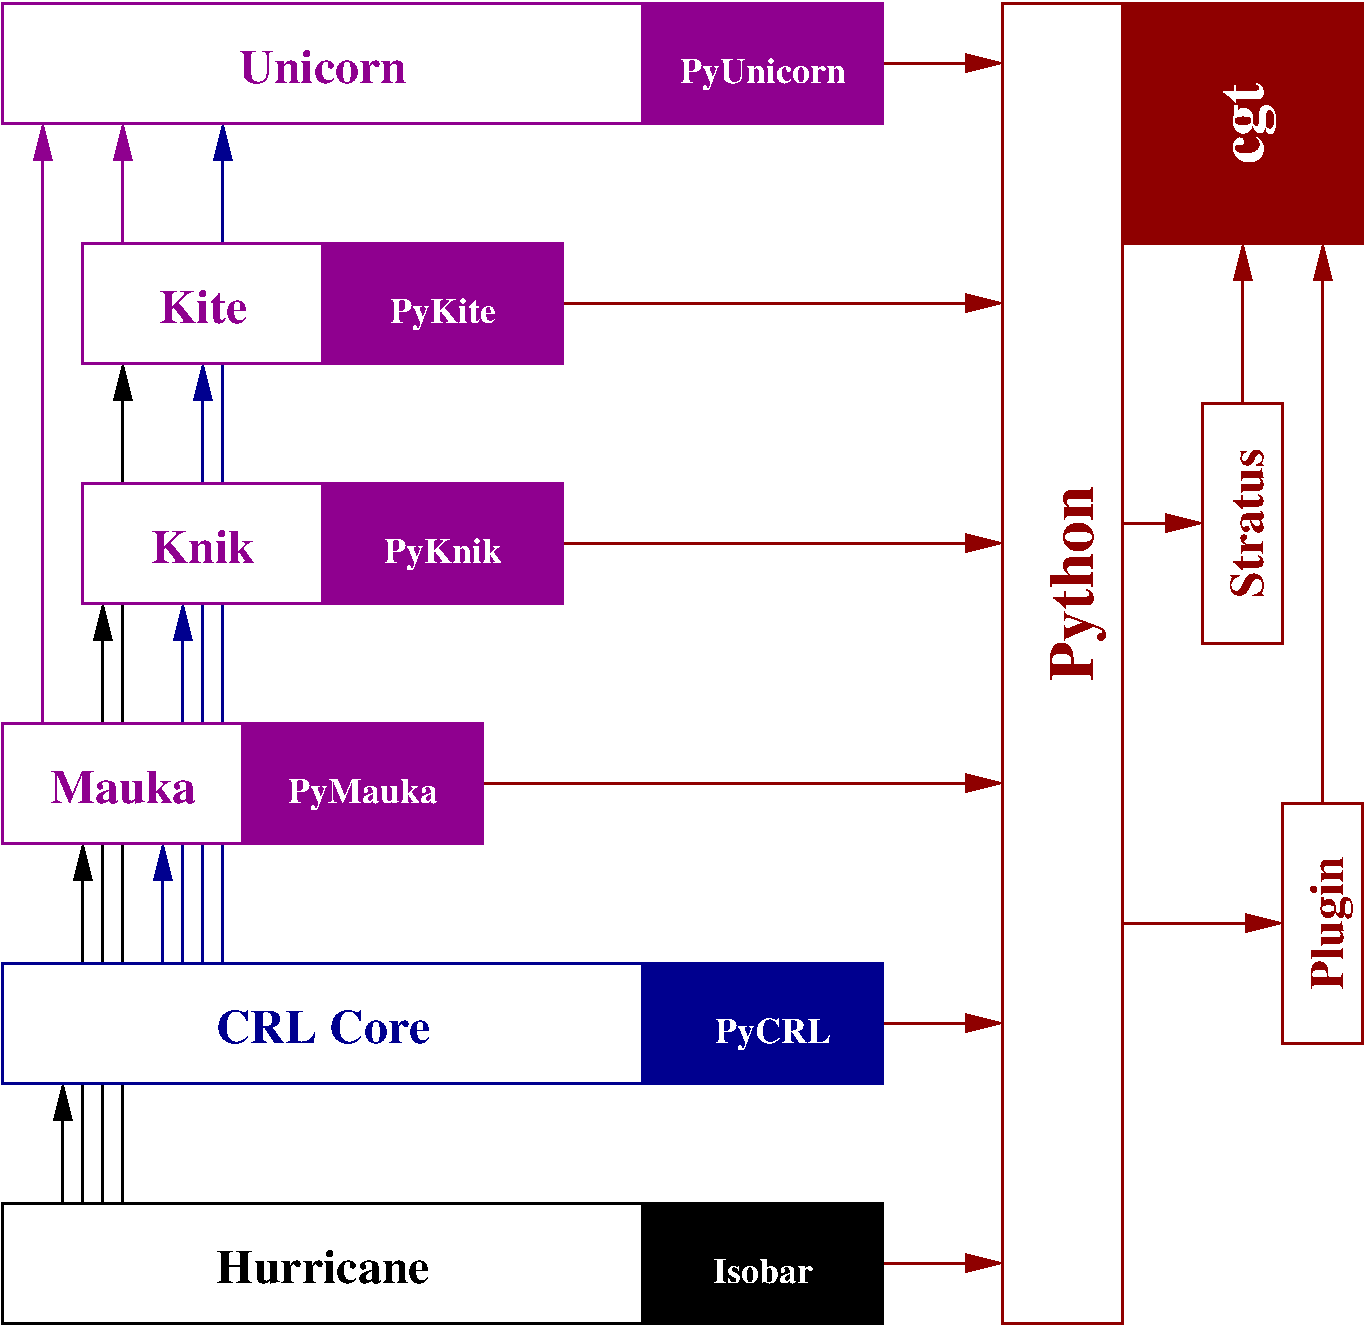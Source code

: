 #FIG 3.2  Produced by xfig version 3.2.5a
Landscape
Center
Inches
Letter  
100.00
Single
-2
1200 2
6 4125 7725 10875 8775
2 2 0 2 0 7 60 -1 20 0.000 0 0 -1 0 0 5
	 4200 7800 9000 7800 9000 8700 4200 8700 4200 7800
2 2 0 2 0 7 60 -1 0 0.000 0 0 -1 0 0 5
	 9000 7800 10800 7800 10800 8700 9000 8700 9000 7800
4 1 0 50 -1 2 24 0.0000 4 270 1815 6600 8400 Hurricane\001
4 1 7 50 -1 2 18 0.0000 4 210 840 9900 8400 Isobar\001
-6
6 4125 4125 7875 5175
2 2 0 2 21 7 60 -1 20 0.000 0 0 -1 0 0 5
	 4200 4200 6000 4200 6000 5100 4200 5100 4200 4200
2 2 0 2 21 21 60 -1 41 0.000 0 0 -1 0 0 5
	 6000 4200 7800 4200 7800 5100 6000 5100 6000 4200
4 1 7 50 -1 2 18 0.0000 4 270 1245 6900 4800 PyMauka\001
4 1 21 50 -1 2 24 0.0000 4 270 1260 5100 4800 Mauka\001
-6
6 4725 2325 8475 3375
2 2 0 2 21 7 60 -1 20 0.000 0 0 -1 0 0 5
	 4800 2400 6600 2400 6600 3300 4800 3300 4800 2400
2 2 0 2 21 21 60 -1 41 0.000 0 0 -1 0 0 5
	 6600 2400 8400 2400 8400 3300 6600 3300 6600 2400
4 1 21 50 -1 2 24 0.0000 4 270 885 5700 3000 Knik\001
4 1 7 50 -1 2 18 0.0000 4 270 990 7500 3000 PyKnik\001
-6
6 4725 525 8475 1575
2 2 0 2 21 7 60 -1 20 0.000 0 0 -1 0 0 5
	 4800 600 6600 600 6600 1500 4800 1500 4800 600
2 2 0 2 21 21 60 -1 41 0.000 0 0 -1 0 0 5
	 6600 600 8400 600 8400 1500 6600 1500 6600 600
4 1 21 50 -1 2 24 0.0000 4 270 750 5700 1200 Kite\001
4 1 7 50 -1 2 18 0.0000 4 270 900 7500 1200 PyKite\001
-6
6 4125 -1275 10875 -225
2 2 0 2 21 21 60 -1 41 0.000 0 0 -1 0 0 5
	 9000 -1200 10800 -1200 10800 -300 9000 -300 9000 -1200
2 2 0 2 21 7 60 -1 20 0.000 0 0 -1 0 0 5
	 4200 -1200 9000 -1200 9000 -300 4200 -300 4200 -1200
4 1 7 50 -1 2 18 0.0000 4 270 1395 9900 -600 PyUnicorn\001
4 1 21 50 -1 2 24 0.0000 4 270 1440 6600 -600 Unicorn\001
-6
6 13125 1725 13875 3675
2 2 0 2 18 7 60 -1 20 0.000 0 0 -1 0 0 5
	 13200 1800 13800 1800 13800 3600 13200 3600 13200 1800
4 1 18 50 -1 2 24 1.5708 4 270 1275 13650 2700 Stratus\001
-6
6 13725 4725 14475 6675
2 2 0 2 18 7 60 -1 20 0.000 0 0 -1 0 0 5
	 13800 4800 14400 4800 14400 6600 13800 6600 13800 4800
4 1 18 50 -1 2 24 1.5708 4 360 1155 14250 5700 Plugin\001
-6
2 2 0 2 8 8 60 -1 41 0.000 0 0 -1 0 0 5
	 9000 6000 10800 6000 10800 6900 9000 6900 9000 6000
2 2 0 2 8 7 60 -1 20 0.000 0 0 -1 0 0 5
	 4200 6000 9000 6000 9000 6900 4200 6900 4200 6000
2 1 0 2 21 7 70 -1 -1 0.000 0 0 -1 1 0 2
	1 1 2.00 120.00 240.00
	 4500 4200 4500 -300
2 1 0 2 21 7 70 -1 -1 0.000 0 0 -1 1 0 2
	1 1 2.00 120.00 240.00
	 5100 600 5100 -300
2 1 0 2 0 7 70 -1 -1 0.000 0 0 -1 1 0 2
	1 1 2.00 120.00 240.00
	 4950 7800 4950 3300
2 1 0 2 0 7 70 -1 -1 0.000 0 0 -1 1 0 2
	1 1 2.00 120.00 240.00
	 5100 7800 5100 1500
2 1 0 2 8 7 70 -1 -1 0.000 0 0 -1 1 0 2
	1 1 2.00 120.00 240.00
	 5400 6000 5400 5100
2 1 0 2 8 7 70 -1 -1 0.000 0 0 -1 1 0 2
	1 1 2.00 120.00 240.00
	 5550 6000 5550 3300
2 1 0 2 8 7 70 -1 -1 0.000 0 0 -1 1 0 2
	1 1 2.00 120.00 240.00
	 5700 6000 5700 1500
2 1 0 2 8 7 70 -1 -1 0.000 0 0 -1 1 0 2
	1 1 2.00 120.00 240.00
	 5850 6000 5850 -300
2 1 0 2 0 7 70 -1 -1 0.000 0 0 -1 1 0 2
	1 1 2.00 120.00 240.00
	 4800 7800 4800 5100
2 1 0 2 0 7 70 -1 -1 0.000 0 0 -1 1 0 2
	1 1 2.00 120.00 240.00
	 4650 7800 4650 6900
2 2 0 2 18 7 60 -1 20 0.000 0 0 -1 0 0 5
	 11700 -1200 12600 -1200 12600 8700 11700 8700 11700 -1200
2 1 0 2 18 5 70 -1 -1 0.000 0 0 -1 1 0 2
	1 1 2.00 120.00 240.00
	 10800 8250 11700 8250
2 1 0 2 18 5 70 -1 -1 0.000 0 0 -1 1 0 2
	1 1 2.00 120.00 240.00
	 10800 6450 11700 6450
2 1 0 2 18 5 70 -1 -1 0.000 0 0 -1 1 0 2
	1 1 2.00 120.00 240.00
	 7800 4650 11700 4650
2 1 0 2 18 5 70 -1 -1 0.000 0 0 -1 1 0 2
	1 1 2.00 120.00 240.00
	 8400 2850 11700 2850
2 1 0 2 18 5 70 -1 -1 0.000 0 0 -1 1 0 2
	1 1 2.00 120.00 240.00
	 8400 1050 11700 1050
2 1 0 2 18 5 70 -1 -1 0.000 0 0 -1 1 0 2
	1 1 2.00 120.00 240.00
	 10800 -750 11700 -750
2 1 0 2 18 5 70 -1 -1 0.000 0 0 -1 1 0 2
	1 1 2.00 120.00 240.00
	 12600 5700 13800 5700
2 1 0 2 18 5 70 -1 -1 0.000 0 0 -1 1 0 2
	1 1 2.00 120.00 240.00
	 12600 2700 13200 2700
2 2 0 2 18 18 60 -1 20 0.000 0 0 -1 0 0 5
	 12600 -1200 14400 -1200 14400 600 12600 600 12600 -1200
2 1 0 2 18 5 70 -1 -1 0.000 0 0 -1 1 0 2
	1 1 2.00 120.00 240.00
	 13500 1800 13500 600
2 1 0 2 18 5 70 -1 -1 0.000 0 0 -1 1 0 2
	1 1 2.00 120.00 240.00
	 14100 4800 14100 600
4 1 8 50 -1 2 24 0.0000 4 270 1845 6600 6600 CRL Core\001
4 1 7 50 -1 2 18 0.0000 4 270 975 9975 6600 PyCRL\001
4 1 18 50 -1 2 32 1.5708 4 465 1650 12375 3150 Python\001
4 1 7 50 -1 2 32 1.5708 4 450 690 13650 -300 cgt\001
